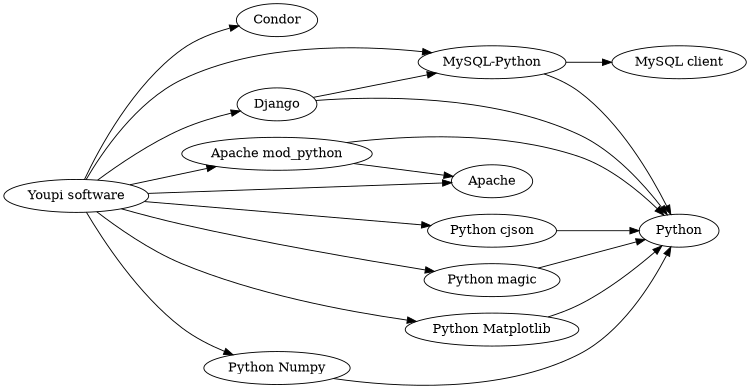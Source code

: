 digraph G {
	size="5,5";
	rankdir = LR;

	youpi [label="Youpi software"];
	condor [label="Condor"];
	django [label="Django"];
	modpython [label="Apache mod_python"];
	mysqlpython [label="MySQL-Python"];
	python [label="Python"];
	pythoncjson	[label="Python cjson"];
	pythonmagic	[label="Python magic"];
	pythonmplib	[label="Python Matplotlib"];
	pythonnumpy	[label="Python Numpy"];
	apache [label="Apache"];
	mysql [label="MySQL client"];

	youpi -> apache;
	youpi -> condor;
	youpi -> django;
	youpi -> modpython;
	youpi -> pythoncjson;
	youpi -> pythonmagic;
	youpi -> pythonmplib;
	youpi -> pythonnumpy;
	youpi -> mysqlpython;

	mysqlpython -> mysql;
	django -> python;
	django -> mysqlpython;
	modpython -> apache;
	modpython -> python;
	pythonmagic -> python;
	pythonmplib -> python;
	pythoncjson -> python;
	pythonnumpy -> python;
	mysqlpython -> python;
}
